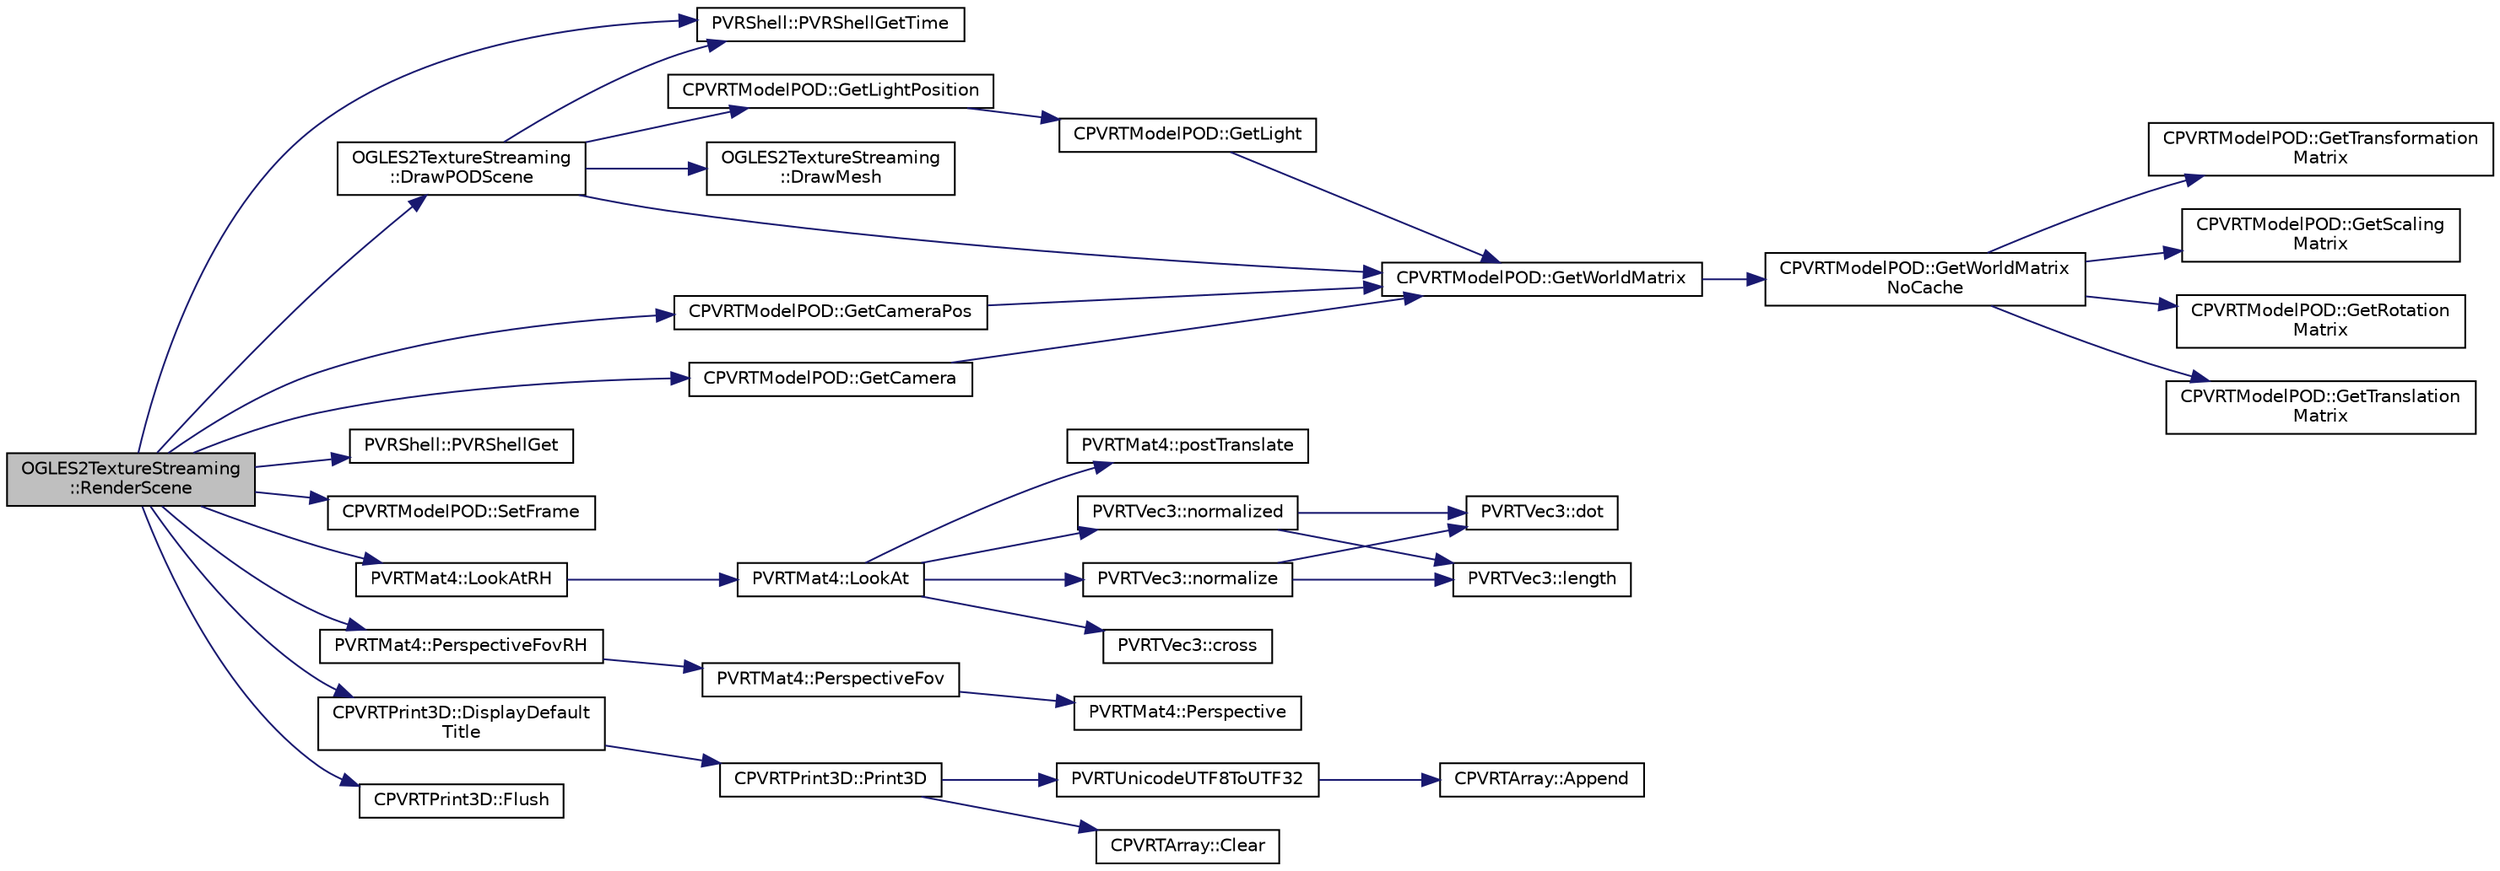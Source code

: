 digraph "OGLES2TextureStreaming::RenderScene"
{
  edge [fontname="Helvetica",fontsize="10",labelfontname="Helvetica",labelfontsize="10"];
  node [fontname="Helvetica",fontsize="10",shape=record];
  rankdir="LR";
  Node1 [label="OGLES2TextureStreaming\l::RenderScene",height=0.2,width=0.4,color="black", fillcolor="grey75", style="filled", fontcolor="black"];
  Node1 -> Node2 [color="midnightblue",fontsize="10",style="solid"];
  Node2 [label="PVRShell::PVRShellGetTime",height=0.2,width=0.4,color="black", fillcolor="white", style="filled",URL="$class_p_v_r_shell.html#a62b50b284b42c0f9e037855a14d64bfe",tooltip="The number itself should be considered meaningless; an application should use this function to determ..."];
  Node1 -> Node3 [color="midnightblue",fontsize="10",style="solid"];
  Node3 [label="PVRShell::PVRShellGet",height=0.2,width=0.4,color="black", fillcolor="white", style="filled",URL="$class_p_v_r_shell.html#ad58b00376cdae7a8aeea41fc17367bfd",tooltip="This function is used to get parameters from the PVRShell. It can be called from anywhere in the prog..."];
  Node1 -> Node4 [color="midnightblue",fontsize="10",style="solid"];
  Node4 [label="CPVRTModelPOD::SetFrame",height=0.2,width=0.4,color="black", fillcolor="white", style="filled",URL="$class_c_p_v_r_t_model_p_o_d.html#a52258e72054fcc086efc2374648e141d",tooltip="Set the animation frame for which subsequent Get*() calls should return data. "];
  Node1 -> Node5 [color="midnightblue",fontsize="10",style="solid"];
  Node5 [label="CPVRTModelPOD::GetCameraPos",height=0.2,width=0.4,color="black", fillcolor="white", style="filled",URL="$class_c_p_v_r_t_model_p_o_d.html#a169b7cd0640846ee50a1ec7f1ba72550",tooltip="Calculate the position of the camera and its target. Uses animation data. If the queried camera does ..."];
  Node5 -> Node6 [color="midnightblue",fontsize="10",style="solid"];
  Node6 [label="CPVRTModelPOD::GetWorldMatrix",height=0.2,width=0.4,color="black", fillcolor="white", style="filled",URL="$class_c_p_v_r_t_model_p_o_d.html#a275eceb98a361d91d77e15b54238a8de",tooltip="Generates the world matrix for the given Mesh Instance; applies the parent&#39;s transform too..."];
  Node6 -> Node7 [color="midnightblue",fontsize="10",style="solid"];
  Node7 [label="CPVRTModelPOD::GetWorldMatrix\lNoCache",height=0.2,width=0.4,color="black", fillcolor="white", style="filled",URL="$class_c_p_v_r_t_model_p_o_d.html#a5d8930577009f9c922665522ca9bb1c3",tooltip="Generates the world matrix for the given Mesh Instance; applies the parent&#39;s transform too..."];
  Node7 -> Node8 [color="midnightblue",fontsize="10",style="solid"];
  Node8 [label="CPVRTModelPOD::GetTransformation\lMatrix",height=0.2,width=0.4,color="black", fillcolor="white", style="filled",URL="$class_c_p_v_r_t_model_p_o_d.html#ab614a904956547c6cd7c623046f888b2",tooltip="Generates the world matrix for the given Mesh Instance; applies the parent&#39;s transform too..."];
  Node7 -> Node9 [color="midnightblue",fontsize="10",style="solid"];
  Node9 [label="CPVRTModelPOD::GetScaling\lMatrix",height=0.2,width=0.4,color="black", fillcolor="white", style="filled",URL="$class_c_p_v_r_t_model_p_o_d.html#aaf982331192d8590949796dd61777c8a",tooltip="Generates the world matrix for the given Mesh Instance; applies the parent&#39;s transform too..."];
  Node7 -> Node10 [color="midnightblue",fontsize="10",style="solid"];
  Node10 [label="CPVRTModelPOD::GetRotation\lMatrix",height=0.2,width=0.4,color="black", fillcolor="white", style="filled",URL="$class_c_p_v_r_t_model_p_o_d.html#a021fd16d1c7d7f3e09ba1e133289d0e7",tooltip="Generates the world matrix for the given Mesh Instance; applies the parent&#39;s transform too..."];
  Node7 -> Node11 [color="midnightblue",fontsize="10",style="solid"];
  Node11 [label="CPVRTModelPOD::GetTranslation\lMatrix",height=0.2,width=0.4,color="black", fillcolor="white", style="filled",URL="$class_c_p_v_r_t_model_p_o_d.html#a5b9cdd65e3f36c6fe3c0a6937892d506",tooltip="Generates the world matrix for the given Mesh Instance; applies the parent&#39;s transform too..."];
  Node1 -> Node12 [color="midnightblue",fontsize="10",style="solid"];
  Node12 [label="CPVRTModelPOD::GetCamera",height=0.2,width=0.4,color="black", fillcolor="white", style="filled",URL="$class_c_p_v_r_t_model_p_o_d.html#aa96ff6f192ed302b0f0b5461c2b266d9",tooltip="Calculate the From, To and Up vectors for the given camera. Uses animation data. Note that even if th..."];
  Node12 -> Node6 [color="midnightblue",fontsize="10",style="solid"];
  Node1 -> Node13 [color="midnightblue",fontsize="10",style="solid"];
  Node13 [label="PVRTMat4::LookAtRH",height=0.2,width=0.4,color="black", fillcolor="white", style="filled",URL="$struct_p_v_r_t_mat4.html#a2c91f861b78d38e0f9ea3c6728a0b03a",tooltip="Create a look-at view matrix for a right hand coordinate system. "];
  Node13 -> Node14 [color="midnightblue",fontsize="10",style="solid"];
  Node14 [label="PVRTMat4::LookAt",height=0.2,width=0.4,color="black", fillcolor="white", style="filled",URL="$struct_p_v_r_t_mat4.html#a499e05ac090b56a6c9478b254d68cab5",tooltip="Create a look-at view matrix. "];
  Node14 -> Node15 [color="midnightblue",fontsize="10",style="solid"];
  Node15 [label="PVRTVec3::normalize",height=0.2,width=0.4,color="black", fillcolor="white", style="filled",URL="$struct_p_v_r_t_vec3.html#a18fbcf5025ed7c64bb00ba27f94302a4",tooltip="normalizes the vector "];
  Node15 -> Node16 [color="midnightblue",fontsize="10",style="solid"];
  Node16 [label="PVRTVec3::dot",height=0.2,width=0.4,color="black", fillcolor="white", style="filled",URL="$struct_p_v_r_t_vec3.html#af9156c21175c3f3b04fb11295f336623",tooltip="calculate the scalar product of two PVRTVec3s "];
  Node15 -> Node17 [color="midnightblue",fontsize="10",style="solid"];
  Node17 [label="PVRTVec3::length",height=0.2,width=0.4,color="black", fillcolor="white", style="filled",URL="$struct_p_v_r_t_vec3.html#aa2c1f573d504ea9ebe52d112cfd91222",tooltip="calculates the magnitude of the vector "];
  Node14 -> Node18 [color="midnightblue",fontsize="10",style="solid"];
  Node18 [label="PVRTVec3::cross",height=0.2,width=0.4,color="black", fillcolor="white", style="filled",URL="$struct_p_v_r_t_vec3.html#ae5c0781b20ea9945ba92567e77782b92",tooltip="calculate the cross product of two PVRTVec3s "];
  Node14 -> Node19 [color="midnightblue",fontsize="10",style="solid"];
  Node19 [label="PVRTVec3::normalized",height=0.2,width=0.4,color="black", fillcolor="white", style="filled",URL="$struct_p_v_r_t_vec3.html#ac5c54e180c246587037d2f7fa2c4d12d",tooltip="returns a normalized vector of the same direction as this vector "];
  Node19 -> Node16 [color="midnightblue",fontsize="10",style="solid"];
  Node19 -> Node17 [color="midnightblue",fontsize="10",style="solid"];
  Node14 -> Node20 [color="midnightblue",fontsize="10",style="solid"];
  Node20 [label="PVRTMat4::postTranslate",height=0.2,width=0.4,color="black", fillcolor="white", style="filled",URL="$struct_p_v_r_t_mat4.html#a53a4cffcb0692d8c7d8bc180d8235a8d",tooltip="Alters the translation component of the transformation matrix. "];
  Node1 -> Node21 [color="midnightblue",fontsize="10",style="solid"];
  Node21 [label="PVRTMat4::PerspectiveFovRH",height=0.2,width=0.4,color="black", fillcolor="white", style="filled",URL="$struct_p_v_r_t_mat4.html#a614e5b42b69d123e1969e33ad8ae0e81",tooltip="Create a perspective matrix for a right hand coordinate system. "];
  Node21 -> Node22 [color="midnightblue",fontsize="10",style="solid"];
  Node22 [label="PVRTMat4::PerspectiveFov",height=0.2,width=0.4,color="black", fillcolor="white", style="filled",URL="$struct_p_v_r_t_mat4.html#a9e6ccece8c34673154a72f993d10529b",tooltip="Perspective calculation where field of view is used instead of near plane dimensions. "];
  Node22 -> Node23 [color="midnightblue",fontsize="10",style="solid"];
  Node23 [label="PVRTMat4::Perspective",height=0.2,width=0.4,color="black", fillcolor="white", style="filled",URL="$struct_p_v_r_t_mat4.html#af03e5074ed794e142237cd9452f0e054",tooltip="Create a perspective matrix. "];
  Node1 -> Node24 [color="midnightblue",fontsize="10",style="solid"];
  Node24 [label="OGLES2TextureStreaming\l::DrawPODScene",height=0.2,width=0.4,color="black", fillcolor="white", style="filled",URL="$class_o_g_l_e_s2_texture_streaming.html#aafc982e6e01c3d4b0eede92c02f19919"];
  Node24 -> Node25 [color="midnightblue",fontsize="10",style="solid"];
  Node25 [label="CPVRTModelPOD::GetLightPosition",height=0.2,width=0.4,color="black", fillcolor="white", style="filled",URL="$class_c_p_v_r_t_model_p_o_d.html#a593d96ac61ad735488dff4cef4e699b8",tooltip="Calculate the position the given Light. Uses animation data. "];
  Node25 -> Node26 [color="midnightblue",fontsize="10",style="solid"];
  Node26 [label="CPVRTModelPOD::GetLight",height=0.2,width=0.4,color="black", fillcolor="white", style="filled",URL="$class_c_p_v_r_t_model_p_o_d.html#ae0cde5db69dc26398e815e28b4f33acf",tooltip="Calculate the position and direction of the given Light. Uses animation data. "];
  Node26 -> Node6 [color="midnightblue",fontsize="10",style="solid"];
  Node24 -> Node6 [color="midnightblue",fontsize="10",style="solid"];
  Node24 -> Node2 [color="midnightblue",fontsize="10",style="solid"];
  Node24 -> Node27 [color="midnightblue",fontsize="10",style="solid"];
  Node27 [label="OGLES2TextureStreaming\l::DrawMesh",height=0.2,width=0.4,color="black", fillcolor="white", style="filled",URL="$class_o_g_l_e_s2_texture_streaming.html#a738013c68e5f4e418be0317f1812cd31"];
  Node1 -> Node28 [color="midnightblue",fontsize="10",style="solid"];
  Node28 [label="CPVRTPrint3D::DisplayDefault\lTitle",height=0.2,width=0.4,color="black", fillcolor="white", style="filled",URL="$class_c_p_v_r_t_print3_d.html#a2bccb1ef64d69a433696094987799d79",tooltip="Creates a default title with predefined position and colours. It displays as well company logos when ..."];
  Node28 -> Node29 [color="midnightblue",fontsize="10",style="solid"];
  Node29 [label="CPVRTPrint3D::Print3D",height=0.2,width=0.4,color="black", fillcolor="white", style="filled",URL="$class_c_p_v_r_t_print3_d.html#afd98a5ba4e3f9183ceb615566a64f843",tooltip="Display 3D text on screen. CPVRTPrint3D::SetTextures(...) must have been called beforehand. This function accepts formatting in the printf way. "];
  Node29 -> Node30 [color="midnightblue",fontsize="10",style="solid"];
  Node30 [label="CPVRTArray::Clear",height=0.2,width=0.4,color="black", fillcolor="white", style="filled",URL="$class_c_p_v_r_t_array.html#ad1e3c37b05d484c9e5598899d6611440",tooltip="Clears the array. "];
  Node29 -> Node31 [color="midnightblue",fontsize="10",style="solid"];
  Node31 [label="PVRTUnicodeUTF8ToUTF32",height=0.2,width=0.4,color="black", fillcolor="white", style="filled",URL="$_p_v_r_t_unicode_8h.html#a54150f433be76ed547efa36329d48341",tooltip="Decodes a UTF8-encoded string in to Unicode code points (UTF32). If pUTF8 is not null terminated..."];
  Node31 -> Node32 [color="midnightblue",fontsize="10",style="solid"];
  Node32 [label="CPVRTArray::Append",height=0.2,width=0.4,color="black", fillcolor="white", style="filled",URL="$class_c_p_v_r_t_array.html#a1af5aeb05badf2783dbc7ec5b98cead2",tooltip="Appends an element to the end of the array, expanding it if necessary. "];
  Node1 -> Node33 [color="midnightblue",fontsize="10",style="solid"];
  Node33 [label="CPVRTPrint3D::Flush",height=0.2,width=0.4,color="black", fillcolor="white", style="filled",URL="$class_c_p_v_r_t_print3_d.html#ad7d1d707351cc84ec0614487e4acc6b1",tooltip="Flushes all the print text commands. "];
}

